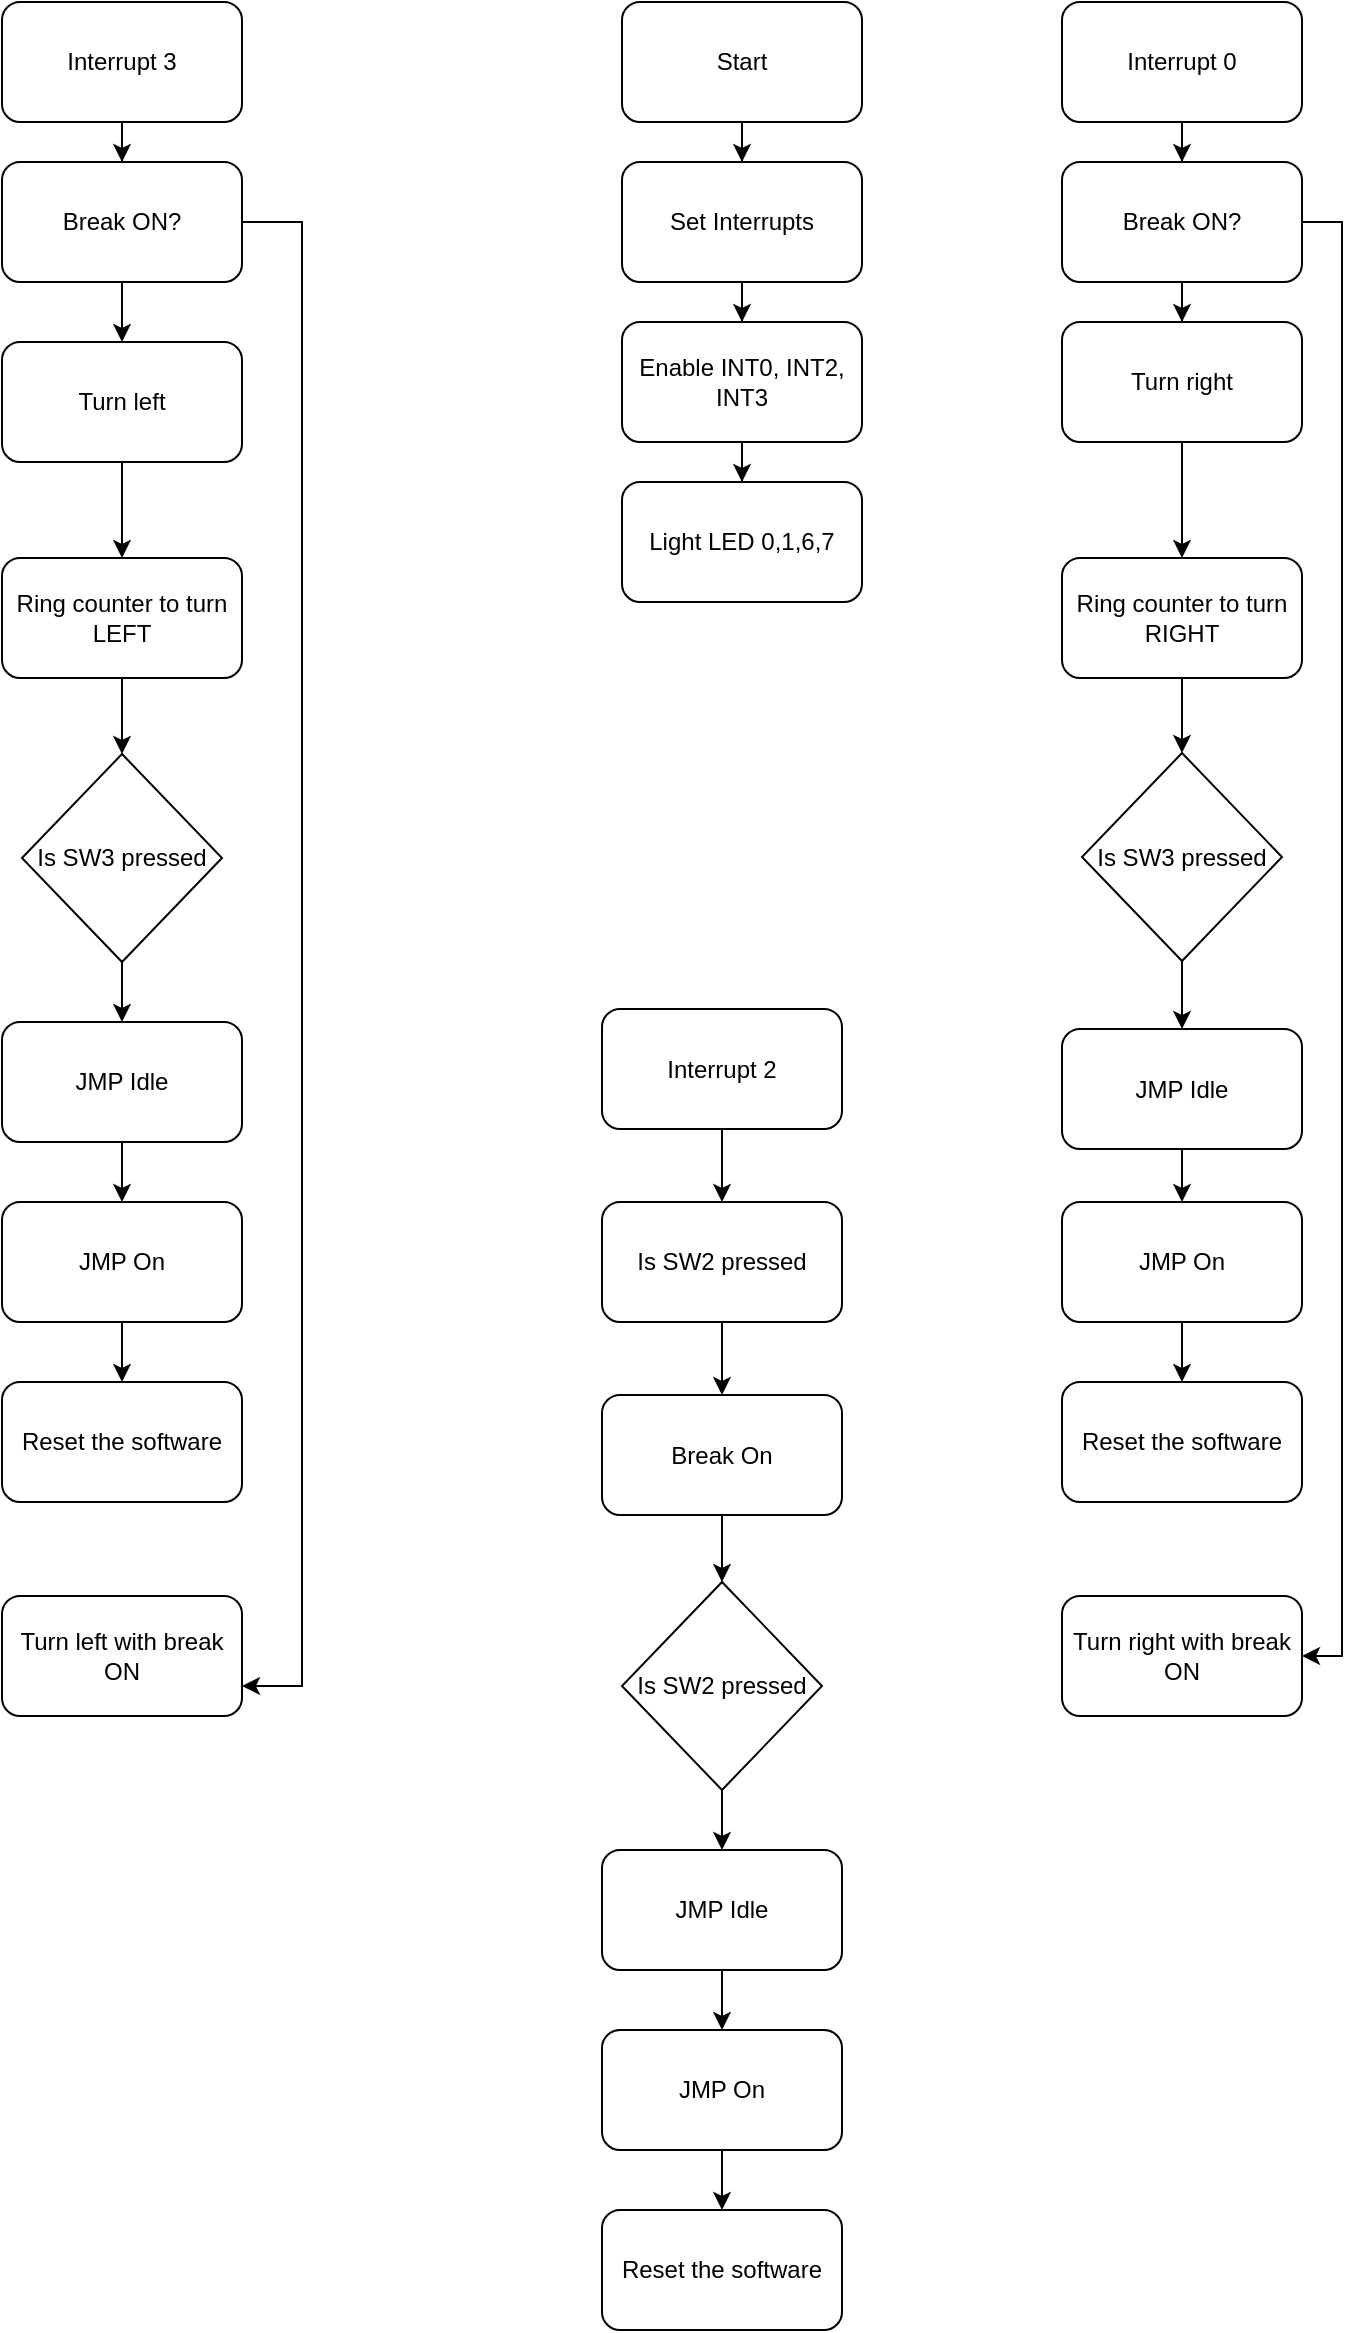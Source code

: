 <mxfile version="12.0.2" type="device" pages="1"><diagram id="UYrTWBJPUb-BTQscZ8mb" name="Page-1"><mxGraphModel dx="1035" dy="649" grid="1" gridSize="10" guides="1" tooltips="1" connect="1" arrows="1" fold="1" page="1" pageScale="1" pageWidth="827" pageHeight="1169" math="0" shadow="0"><root><mxCell id="0"/><mxCell id="1" parent="0"/><mxCell id="XwVxLDNJRPqQAcvCCnS9-18" value="" style="edgeStyle=orthogonalEdgeStyle;rounded=0;orthogonalLoop=1;jettySize=auto;html=1;" parent="1" source="XwVxLDNJRPqQAcvCCnS9-1" target="XwVxLDNJRPqQAcvCCnS9-2" edge="1"><mxGeometry relative="1" as="geometry"/></mxCell><mxCell id="XwVxLDNJRPqQAcvCCnS9-1" value="Start" style="rounded=1;whiteSpace=wrap;html=1;" parent="1" vertex="1"><mxGeometry x="400" y="20" width="120" height="60" as="geometry"/></mxCell><mxCell id="XwVxLDNJRPqQAcvCCnS9-19" value="" style="edgeStyle=orthogonalEdgeStyle;rounded=0;orthogonalLoop=1;jettySize=auto;html=1;" parent="1" source="XwVxLDNJRPqQAcvCCnS9-2" target="XwVxLDNJRPqQAcvCCnS9-3" edge="1"><mxGeometry relative="1" as="geometry"/></mxCell><mxCell id="XwVxLDNJRPqQAcvCCnS9-2" value="Set Interrupts" style="rounded=1;whiteSpace=wrap;html=1;" parent="1" vertex="1"><mxGeometry x="400" y="100" width="120" height="60" as="geometry"/></mxCell><mxCell id="XwVxLDNJRPqQAcvCCnS9-36" value="" style="edgeStyle=orthogonalEdgeStyle;rounded=0;orthogonalLoop=1;jettySize=auto;html=1;" parent="1" source="XwVxLDNJRPqQAcvCCnS9-3" target="XwVxLDNJRPqQAcvCCnS9-4" edge="1"><mxGeometry relative="1" as="geometry"/></mxCell><mxCell id="XwVxLDNJRPqQAcvCCnS9-3" value="Enable INT0, INT2, INT3" style="rounded=1;whiteSpace=wrap;html=1;" parent="1" vertex="1"><mxGeometry x="400" y="180" width="120" height="60" as="geometry"/></mxCell><mxCell id="XwVxLDNJRPqQAcvCCnS9-4" value="Light LED 0,1,6,7" style="rounded=1;whiteSpace=wrap;html=1;" parent="1" vertex="1"><mxGeometry x="400" y="260" width="120" height="60" as="geometry"/></mxCell><mxCell id="XwVxLDNJRPqQAcvCCnS9-15" value="" style="edgeStyle=orthogonalEdgeStyle;rounded=0;orthogonalLoop=1;jettySize=auto;html=1;" parent="1" source="XwVxLDNJRPqQAcvCCnS9-5" target="XwVxLDNJRPqQAcvCCnS9-8" edge="1"><mxGeometry relative="1" as="geometry"/></mxCell><mxCell id="XwVxLDNJRPqQAcvCCnS9-5" value="Interrupt 3" style="rounded=1;whiteSpace=wrap;html=1;" parent="1" vertex="1"><mxGeometry x="90" y="20" width="120" height="60" as="geometry"/></mxCell><mxCell id="XwVxLDNJRPqQAcvCCnS9-53" value="" style="edgeStyle=orthogonalEdgeStyle;rounded=0;orthogonalLoop=1;jettySize=auto;html=1;" parent="1" source="XwVxLDNJRPqQAcvCCnS9-7" target="XwVxLDNJRPqQAcvCCnS9-52" edge="1"><mxGeometry relative="1" as="geometry"/></mxCell><mxCell id="XwVxLDNJRPqQAcvCCnS9-7" value="Turn left" style="rounded=1;whiteSpace=wrap;html=1;" parent="1" vertex="1"><mxGeometry x="90" y="190" width="120" height="60" as="geometry"/></mxCell><mxCell id="XwVxLDNJRPqQAcvCCnS9-16" value="" style="edgeStyle=orthogonalEdgeStyle;rounded=0;orthogonalLoop=1;jettySize=auto;html=1;" parent="1" source="XwVxLDNJRPqQAcvCCnS9-8" target="XwVxLDNJRPqQAcvCCnS9-7" edge="1"><mxGeometry relative="1" as="geometry"/></mxCell><mxCell id="RUPUHNkUQDtltIgzKXX4-9" style="edgeStyle=orthogonalEdgeStyle;rounded=0;orthogonalLoop=1;jettySize=auto;html=1;entryX=1;entryY=0.75;entryDx=0;entryDy=0;" edge="1" parent="1" source="XwVxLDNJRPqQAcvCCnS9-8" target="XwVxLDNJRPqQAcvCCnS9-38"><mxGeometry relative="1" as="geometry"><Array as="points"><mxPoint x="240" y="130"/><mxPoint x="240" y="862"/></Array></mxGeometry></mxCell><mxCell id="XwVxLDNJRPqQAcvCCnS9-8" value="Break ON?" style="rounded=1;whiteSpace=wrap;html=1;" parent="1" vertex="1"><mxGeometry x="90" y="100" width="120" height="60" as="geometry"/></mxCell><mxCell id="XwVxLDNJRPqQAcvCCnS9-21" value="" style="edgeStyle=orthogonalEdgeStyle;rounded=0;orthogonalLoop=1;jettySize=auto;html=1;" parent="1" source="XwVxLDNJRPqQAcvCCnS9-22" target="XwVxLDNJRPqQAcvCCnS9-26" edge="1"><mxGeometry relative="1" as="geometry"/></mxCell><mxCell id="XwVxLDNJRPqQAcvCCnS9-22" value="Interrupt 0" style="rounded=1;whiteSpace=wrap;html=1;" parent="1" vertex="1"><mxGeometry x="620" y="20" width="120" height="60" as="geometry"/></mxCell><mxCell id="XwVxLDNJRPqQAcvCCnS9-56" value="" style="edgeStyle=orthogonalEdgeStyle;rounded=0;orthogonalLoop=1;jettySize=auto;html=1;" parent="1" source="XwVxLDNJRPqQAcvCCnS9-24" target="XwVxLDNJRPqQAcvCCnS9-55" edge="1"><mxGeometry relative="1" as="geometry"/></mxCell><mxCell id="XwVxLDNJRPqQAcvCCnS9-24" value="Turn right" style="rounded=1;whiteSpace=wrap;html=1;" parent="1" vertex="1"><mxGeometry x="620" y="180" width="120" height="60" as="geometry"/></mxCell><mxCell id="XwVxLDNJRPqQAcvCCnS9-25" value="" style="edgeStyle=orthogonalEdgeStyle;rounded=0;orthogonalLoop=1;jettySize=auto;html=1;" parent="1" source="XwVxLDNJRPqQAcvCCnS9-26" target="XwVxLDNJRPqQAcvCCnS9-24" edge="1"><mxGeometry relative="1" as="geometry"/></mxCell><mxCell id="XwVxLDNJRPqQAcvCCnS9-41" style="edgeStyle=orthogonalEdgeStyle;rounded=0;orthogonalLoop=1;jettySize=auto;html=1;entryX=1;entryY=0.5;entryDx=0;entryDy=0;" parent="1" source="XwVxLDNJRPqQAcvCCnS9-26" target="XwVxLDNJRPqQAcvCCnS9-40" edge="1"><mxGeometry relative="1" as="geometry"><Array as="points"><mxPoint x="760" y="130"/><mxPoint x="760" y="847"/></Array></mxGeometry></mxCell><mxCell id="XwVxLDNJRPqQAcvCCnS9-26" value="Break ON?" style="rounded=1;whiteSpace=wrap;html=1;" parent="1" vertex="1"><mxGeometry x="620" y="100" width="120" height="60" as="geometry"/></mxCell><mxCell id="XwVxLDNJRPqQAcvCCnS9-38" value="Turn left with break ON" style="rounded=1;whiteSpace=wrap;html=1;" parent="1" vertex="1"><mxGeometry x="90" y="817" width="120" height="60" as="geometry"/></mxCell><mxCell id="XwVxLDNJRPqQAcvCCnS9-40" value="Turn right with break ON" style="rounded=1;whiteSpace=wrap;html=1;" parent="1" vertex="1"><mxGeometry x="620" y="817" width="120" height="60" as="geometry"/></mxCell><mxCell id="RUPUHNkUQDtltIgzKXX4-18" value="" style="edgeStyle=orthogonalEdgeStyle;rounded=0;orthogonalLoop=1;jettySize=auto;html=1;" edge="1" parent="1" source="XwVxLDNJRPqQAcvCCnS9-43" target="XwVxLDNJRPqQAcvCCnS9-46"><mxGeometry relative="1" as="geometry"/></mxCell><mxCell id="XwVxLDNJRPqQAcvCCnS9-43" value="Interrupt 2" style="rounded=1;whiteSpace=wrap;html=1;" parent="1" vertex="1"><mxGeometry x="390" y="523.5" width="120" height="60" as="geometry"/></mxCell><mxCell id="RUPUHNkUQDtltIgzKXX4-20" value="" style="edgeStyle=orthogonalEdgeStyle;rounded=0;orthogonalLoop=1;jettySize=auto;html=1;" edge="1" parent="1" source="XwVxLDNJRPqQAcvCCnS9-46" target="XwVxLDNJRPqQAcvCCnS9-47"><mxGeometry relative="1" as="geometry"/></mxCell><mxCell id="XwVxLDNJRPqQAcvCCnS9-46" value="Is SW2 pressed" style="rounded=1;whiteSpace=wrap;html=1;" parent="1" vertex="1"><mxGeometry x="390" y="620" width="120" height="60" as="geometry"/></mxCell><mxCell id="RUPUHNkUQDtltIgzKXX4-28" value="" style="edgeStyle=orthogonalEdgeStyle;rounded=0;orthogonalLoop=1;jettySize=auto;html=1;" edge="1" parent="1" source="XwVxLDNJRPqQAcvCCnS9-47" target="RUPUHNkUQDtltIgzKXX4-22"><mxGeometry relative="1" as="geometry"/></mxCell><mxCell id="XwVxLDNJRPqQAcvCCnS9-47" value="Break On" style="rounded=1;whiteSpace=wrap;html=1;" parent="1" vertex="1"><mxGeometry x="390" y="716.5" width="120" height="60" as="geometry"/></mxCell><mxCell id="XwVxLDNJRPqQAcvCCnS9-54" value="" style="edgeStyle=orthogonalEdgeStyle;rounded=0;orthogonalLoop=1;jettySize=auto;html=1;" parent="1" source="XwVxLDNJRPqQAcvCCnS9-52" edge="1"><mxGeometry relative="1" as="geometry"><mxPoint x="150" y="396" as="targetPoint"/></mxGeometry></mxCell><mxCell id="XwVxLDNJRPqQAcvCCnS9-52" value="Ring counter to turn LEFT" style="rounded=1;whiteSpace=wrap;html=1;" parent="1" vertex="1"><mxGeometry x="90" y="298" width="120" height="60" as="geometry"/></mxCell><mxCell id="RUPUHNkUQDtltIgzKXX4-17" value="" style="edgeStyle=orthogonalEdgeStyle;rounded=0;orthogonalLoop=1;jettySize=auto;html=1;" edge="1" parent="1" source="XwVxLDNJRPqQAcvCCnS9-55" target="RUPUHNkUQDtltIgzKXX4-11"><mxGeometry relative="1" as="geometry"/></mxCell><mxCell id="XwVxLDNJRPqQAcvCCnS9-55" value="Ring counter to turn RIGHT" style="rounded=1;whiteSpace=wrap;html=1;" parent="1" vertex="1"><mxGeometry x="620" y="298" width="120" height="60" as="geometry"/></mxCell><mxCell id="RUPUHNkUQDtltIgzKXX4-6" value="" style="edgeStyle=orthogonalEdgeStyle;rounded=0;orthogonalLoop=1;jettySize=auto;html=1;" edge="1" parent="1" source="RUPUHNkUQDtltIgzKXX4-1" target="RUPUHNkUQDtltIgzKXX4-3"><mxGeometry relative="1" as="geometry"/></mxCell><mxCell id="RUPUHNkUQDtltIgzKXX4-1" value="Is SW3 pressed" style="rhombus;whiteSpace=wrap;html=1;" vertex="1" parent="1"><mxGeometry x="100" y="396" width="100" height="104" as="geometry"/></mxCell><mxCell id="RUPUHNkUQDtltIgzKXX4-7" value="" style="edgeStyle=orthogonalEdgeStyle;rounded=0;orthogonalLoop=1;jettySize=auto;html=1;" edge="1" parent="1" source="RUPUHNkUQDtltIgzKXX4-3" target="RUPUHNkUQDtltIgzKXX4-4"><mxGeometry relative="1" as="geometry"/></mxCell><mxCell id="RUPUHNkUQDtltIgzKXX4-3" value="JMP Idle" style="rounded=1;whiteSpace=wrap;html=1;" vertex="1" parent="1"><mxGeometry x="90" y="530" width="120" height="60" as="geometry"/></mxCell><mxCell id="RUPUHNkUQDtltIgzKXX4-8" value="" style="edgeStyle=orthogonalEdgeStyle;rounded=0;orthogonalLoop=1;jettySize=auto;html=1;" edge="1" parent="1" source="RUPUHNkUQDtltIgzKXX4-4" target="RUPUHNkUQDtltIgzKXX4-5"><mxGeometry relative="1" as="geometry"/></mxCell><mxCell id="RUPUHNkUQDtltIgzKXX4-4" value="JMP On" style="rounded=1;whiteSpace=wrap;html=1;" vertex="1" parent="1"><mxGeometry x="90" y="620" width="120" height="60" as="geometry"/></mxCell><mxCell id="RUPUHNkUQDtltIgzKXX4-5" value="Reset the software" style="rounded=1;whiteSpace=wrap;html=1;" vertex="1" parent="1"><mxGeometry x="90" y="710" width="120" height="60" as="geometry"/></mxCell><mxCell id="RUPUHNkUQDtltIgzKXX4-10" value="" style="edgeStyle=orthogonalEdgeStyle;rounded=0;orthogonalLoop=1;jettySize=auto;html=1;" edge="1" source="RUPUHNkUQDtltIgzKXX4-11" target="RUPUHNkUQDtltIgzKXX4-13" parent="1"><mxGeometry relative="1" as="geometry"/></mxCell><mxCell id="RUPUHNkUQDtltIgzKXX4-11" value="Is SW3 pressed" style="rhombus;whiteSpace=wrap;html=1;" vertex="1" parent="1"><mxGeometry x="630" y="395.5" width="100" height="104" as="geometry"/></mxCell><mxCell id="RUPUHNkUQDtltIgzKXX4-12" value="" style="edgeStyle=orthogonalEdgeStyle;rounded=0;orthogonalLoop=1;jettySize=auto;html=1;" edge="1" source="RUPUHNkUQDtltIgzKXX4-13" target="RUPUHNkUQDtltIgzKXX4-15" parent="1"><mxGeometry relative="1" as="geometry"/></mxCell><mxCell id="RUPUHNkUQDtltIgzKXX4-13" value="JMP Idle" style="rounded=1;whiteSpace=wrap;html=1;" vertex="1" parent="1"><mxGeometry x="620" y="533.5" width="120" height="60" as="geometry"/></mxCell><mxCell id="RUPUHNkUQDtltIgzKXX4-14" value="" style="edgeStyle=orthogonalEdgeStyle;rounded=0;orthogonalLoop=1;jettySize=auto;html=1;" edge="1" source="RUPUHNkUQDtltIgzKXX4-15" target="RUPUHNkUQDtltIgzKXX4-16" parent="1"><mxGeometry relative="1" as="geometry"/></mxCell><mxCell id="RUPUHNkUQDtltIgzKXX4-15" value="JMP On" style="rounded=1;whiteSpace=wrap;html=1;" vertex="1" parent="1"><mxGeometry x="620" y="620" width="120" height="60" as="geometry"/></mxCell><mxCell id="RUPUHNkUQDtltIgzKXX4-16" value="Reset the software" style="rounded=1;whiteSpace=wrap;html=1;" vertex="1" parent="1"><mxGeometry x="620" y="710" width="120" height="60" as="geometry"/></mxCell><mxCell id="RUPUHNkUQDtltIgzKXX4-21" value="" style="edgeStyle=orthogonalEdgeStyle;rounded=0;orthogonalLoop=1;jettySize=auto;html=1;" edge="1" source="RUPUHNkUQDtltIgzKXX4-22" target="RUPUHNkUQDtltIgzKXX4-24" parent="1"><mxGeometry relative="1" as="geometry"/></mxCell><mxCell id="RUPUHNkUQDtltIgzKXX4-22" value="Is SW2 pressed" style="rhombus;whiteSpace=wrap;html=1;" vertex="1" parent="1"><mxGeometry x="400" y="810" width="100" height="104" as="geometry"/></mxCell><mxCell id="RUPUHNkUQDtltIgzKXX4-23" value="" style="edgeStyle=orthogonalEdgeStyle;rounded=0;orthogonalLoop=1;jettySize=auto;html=1;" edge="1" source="RUPUHNkUQDtltIgzKXX4-24" target="RUPUHNkUQDtltIgzKXX4-26" parent="1"><mxGeometry relative="1" as="geometry"/></mxCell><mxCell id="RUPUHNkUQDtltIgzKXX4-24" value="JMP Idle" style="rounded=1;whiteSpace=wrap;html=1;" vertex="1" parent="1"><mxGeometry x="390" y="944" width="120" height="60" as="geometry"/></mxCell><mxCell id="RUPUHNkUQDtltIgzKXX4-25" value="" style="edgeStyle=orthogonalEdgeStyle;rounded=0;orthogonalLoop=1;jettySize=auto;html=1;" edge="1" source="RUPUHNkUQDtltIgzKXX4-26" target="RUPUHNkUQDtltIgzKXX4-27" parent="1"><mxGeometry relative="1" as="geometry"/></mxCell><mxCell id="RUPUHNkUQDtltIgzKXX4-26" value="JMP On" style="rounded=1;whiteSpace=wrap;html=1;" vertex="1" parent="1"><mxGeometry x="390" y="1034" width="120" height="60" as="geometry"/></mxCell><mxCell id="RUPUHNkUQDtltIgzKXX4-27" value="Reset the software" style="rounded=1;whiteSpace=wrap;html=1;" vertex="1" parent="1"><mxGeometry x="390" y="1124" width="120" height="60" as="geometry"/></mxCell></root></mxGraphModel></diagram></mxfile>